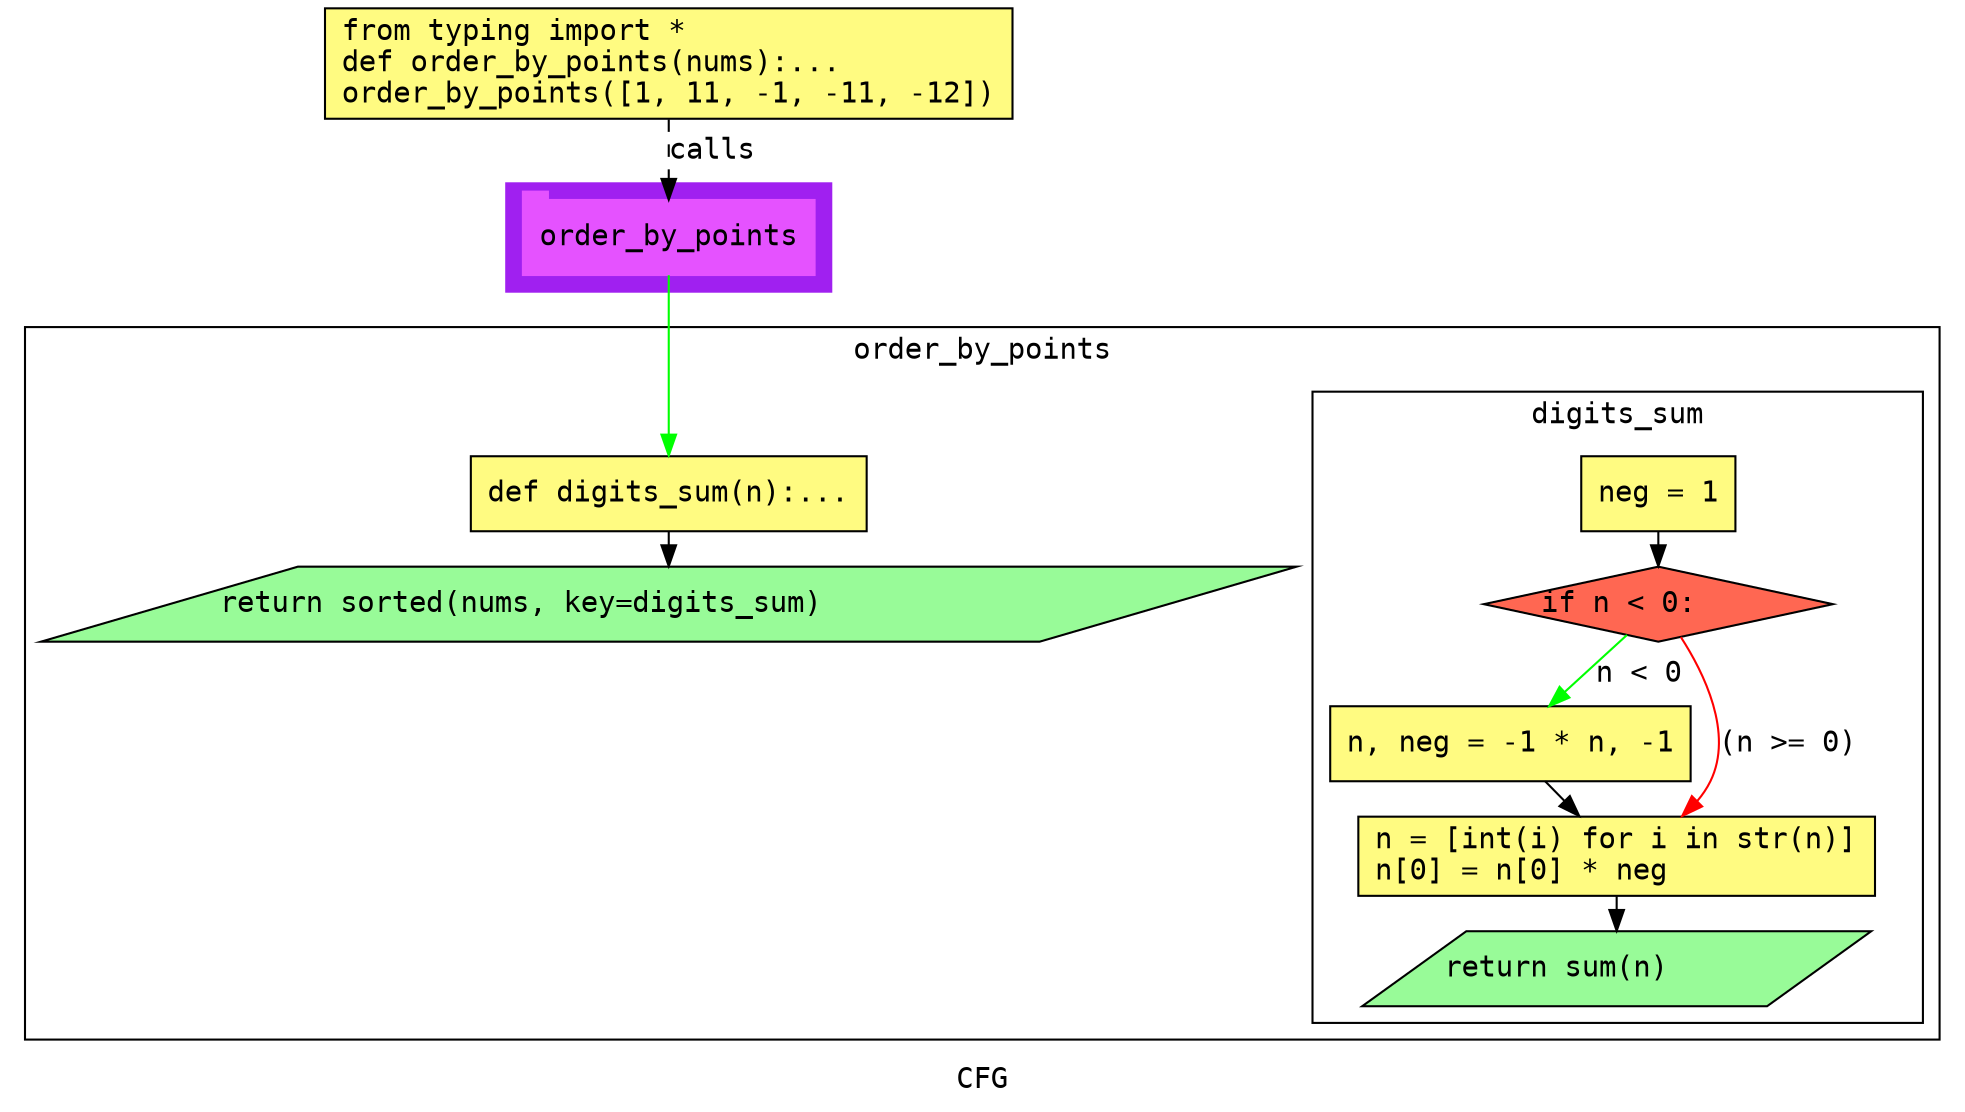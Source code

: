 digraph cluster680CFG {
	graph [bb="0,0,915,526",
		compound=True,
		fontname="DejaVu Sans Mono",
		label=CFG,
		lheight=0.21,
		lp="457.5,11.5",
		lwidth=0.35,
		pack=False,
		rankdir=TB,
		ranksep=0.02
	];
	node [fontname="DejaVu Sans Mono",
		label="\N"
	];
	edge [fontname="DejaVu Sans Mono"];
	subgraph cluster_1 {
		graph [bb="229,390,385,442",
			color=purple,
			compound=true,
			fontname="DejaVu Sans Mono",
			label="",
			rankdir=TB,
			ranksep=0.02,
			shape=tab,
			style=filled
		];
		node [fontname="DejaVu Sans Mono"];
		edge [fontname="DejaVu Sans Mono"];
		17	[color="#E552FF",
			height=0.5,
			label=order_by_points,
			linenum="[11]",
			pos="307,416",
			shape=tab,
			style=filled,
			width=1.9444];
	}
	subgraph cluster4order_by_points {
		graph [bb="8,31,907,373",
			compound=True,
			fontname="DejaVu Sans Mono",
			label=order_by_points,
			lheight=0.21,
			lp="457.5,361.5",
			lwidth=1.72,
			pack=False,
			rankdir=TB,
			ranksep=0.02
		];
		node [fontname="DejaVu Sans Mono"];
		edge [fontname="DejaVu Sans Mono"];
		subgraph cluster10digits_sum {
			graph [bb="606,39,899,342",
				compound=True,
				fontname="DejaVu Sans Mono",
				label=digits_sum,
				lheight=0.21,
				lp="752.5,330.5",
				lwidth=1.15,
				pack=False,
				rankdir=TB,
				ranksep=0.02
			];
			node [fontname="DejaVu Sans Mono"];
			edge [fontname="DejaVu Sans Mono"];
			subgraph cluster_8 {
				graph [color=purple,
					compound=true,
					fontname="DejaVu Sans Mono",
					label="",
					rankdir=TB,
					ranksep=0.02,
					shape=tab,
					style=filled
				];
				node [fontname="DejaVu Sans Mono"];
				edge [fontname="DejaVu Sans Mono"];
			}
			5	[fillcolor="#FFFB81",
				height=0.5,
				label="neg = 1\l",
				linenum="[4]",
				pos="772,293",
				shape=rectangle,
				style="filled,solid",
				width=1.0278];
			6	[fillcolor="#FF6752",
				height=0.5,
				label="if n < 0:\l",
				linenum="[5]",
				pos="772,240",
				shape=diamond,
				style="filled,solid",
				width=2.3234];
			5 -> 6	[color=black,
				pos="e,772,258.25 772,274.73 772,272.66 772,270.5 772,268.32"];
			7	[fillcolor="#FFFB81",
				height=0.5,
				label="n, neg = -1 * n, -1\l",
				linenum="[5]",
				pos="701,173",
				shape=rectangle,
				style="filled,solid",
				width=2.4028];
			6 -> 7	[color=green,
				label="n < 0",
				lp="763,206.5",
				pos="e,719.57,191 756.94,225.22 748.25,217.26 737.08,207.03 727,197.8"];
			8	[fillcolor="#FFFB81",
				height=0.52778,
				label="n = [int(i) for i in str(n)]\ln[0] = n[0] * neg\l",
				linenum="[6, 7]",
				pos="752,119",
				shape=rectangle,
				style="filled,solid",
				width=3.4444];
			6 -> 8	[color=red,
				label="(n >= 0)",
				lp="834.5,173",
				pos="e,783.47,138.33 782.81,224.19 793.95,206.96 808.23,177.96 797,155 795.34,151.6 793.17,148.43 790.68,145.51"];
			7 -> 8	[color=black,
				pos="e,734.03,138.32 717.7,154.97 720.64,151.97 723.76,148.79 726.87,145.62"];
			11	[fillcolor="#98fb98",
				height=0.5,
				label="return sum(n)\l",
				linenum="[8]",
				pos="752,65",
				shape=parallelogram,
				style="filled,solid",
				width=3.2823];
			8 -> 11	[color=black,
				pos="e,752,83.216 752,99.813 752,97.708 752,95.527 752,93.334"];
		}
		3	[fillcolor="#FFFB81",
			height=0.5,
			label="def digits_sum(n):...\l",
			linenum="[3]",
			pos="307,293",
			shape=rectangle,
			style="filled,solid",
			width=2.6389];
		14	[fillcolor="#98fb98",
			height=0.5,
			label="return sorted(nums, key=digits_sum)\l",
			linenum="[9]",
			pos="307,240",
			shape=parallelogram,
			style="filled,solid",
			width=8.0735];
		3 -> 14	[color=black,
			pos="e,307,258.25 307,274.73 307,272.66 307,270.5 307,268.32"];
	}
	1	[fillcolor="#FFFB81",
		height=0.73611,
		label="from typing import *\ldef order_by_points(nums):...\lorder_by_points([1, 11, -1, -11, -12])\l",
		linenum="[1]",
		pos="307,499.5",
		shape=rectangle,
		style="filled,solid",
		width=4.5833];
	1 -> 17	[label=calls,
		lp="328,457.5",
		pos="e,307,434.13 307,472.71 307,463.66 307,453.47 307,444.3",
		style=dashed];
	17 -> 3	[color=green,
		pos="e,307,311.38 307,397.92 307,378.04 307,344.92 307,321.42"];
}
